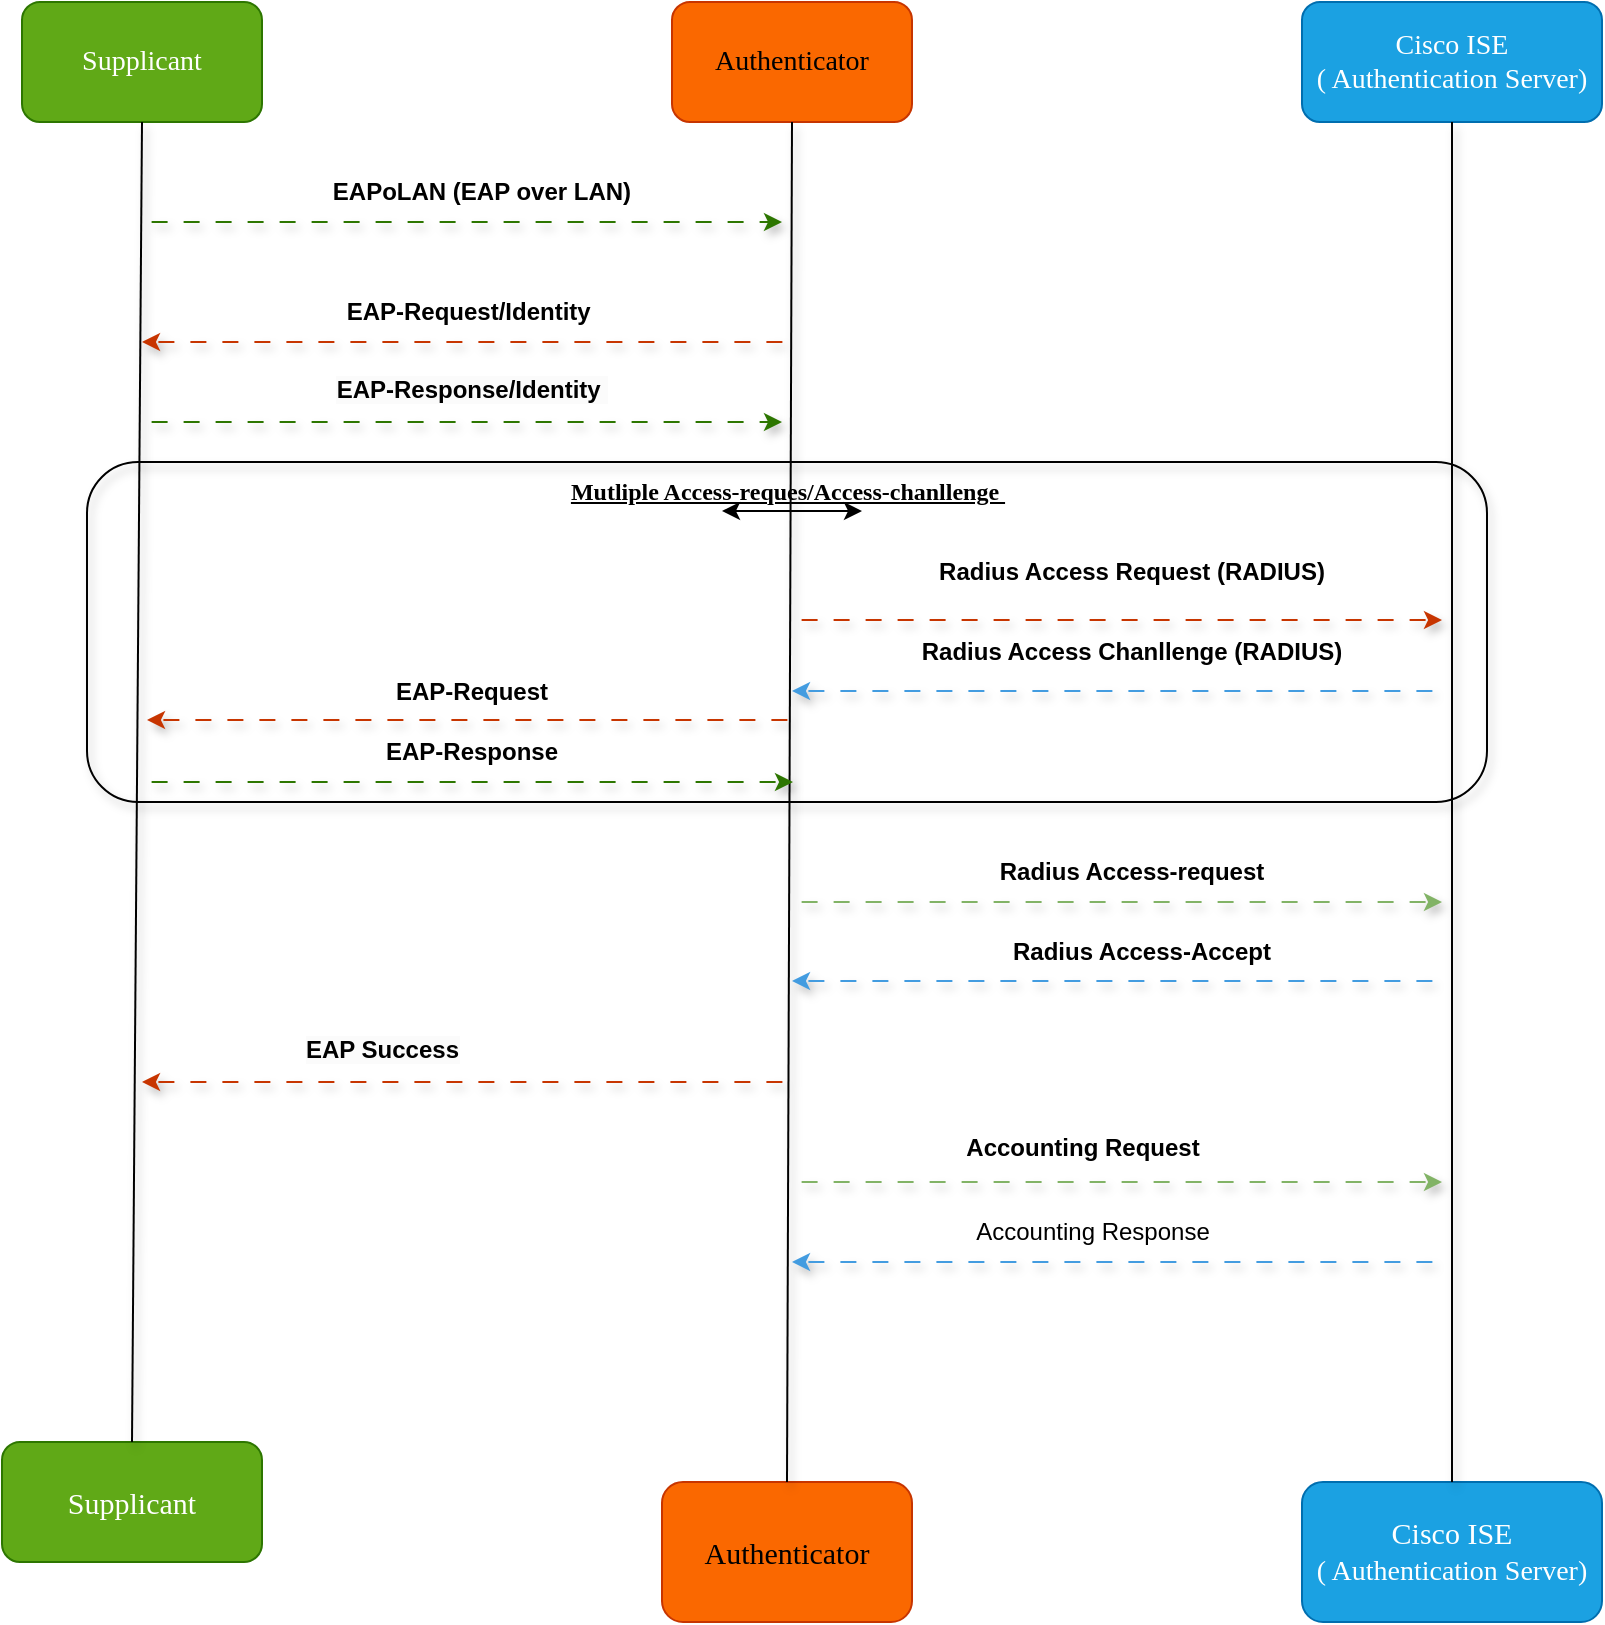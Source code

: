 <mxfile version="24.7.13">
  <diagram name="Page-1" id="75f5sHzMpFJuK_Ih6Fgd">
    <mxGraphModel dx="2455" dy="924" grid="1" gridSize="10" guides="1" tooltips="1" connect="1" arrows="1" fold="1" page="1" pageScale="1" pageWidth="850" pageHeight="1100" math="0" shadow="0">
      <root>
        <mxCell id="0" />
        <mxCell id="1" parent="0" />
        <mxCell id="6NmYGi3LzHl2FKcs8JOB-6" value="&lt;font face=&quot;Tahoma&quot; style=&quot;font-size: 14px;&quot;&gt;Supplicant&lt;/font&gt;" style="rounded=1;whiteSpace=wrap;html=1;fillColor=#60a917;fontColor=#ffffff;strokeColor=#2D7600;" parent="1" vertex="1">
          <mxGeometry x="40" y="60" width="120" height="60" as="geometry" />
        </mxCell>
        <mxCell id="6NmYGi3LzHl2FKcs8JOB-8" value="&lt;font style=&quot;font-size: 14px;&quot;&gt;Authenticator&lt;/font&gt;" style="rounded=1;whiteSpace=wrap;html=1;fillColor=#fa6800;fontColor=#000000;strokeColor=#C73500;fontFamily=Tahoma;" parent="1" vertex="1">
          <mxGeometry x="365" y="60" width="120" height="60" as="geometry" />
        </mxCell>
        <mxCell id="6NmYGi3LzHl2FKcs8JOB-9" value="&lt;font style=&quot;font-size: 15px;&quot;&gt;Supplicant&lt;/font&gt;" style="rounded=1;whiteSpace=wrap;html=1;fontFamily=Tahoma;fillColor=#60a917;fontColor=#ffffff;strokeColor=#2D7600;" parent="1" vertex="1">
          <mxGeometry x="30" y="780" width="130" height="60" as="geometry" />
        </mxCell>
        <mxCell id="6NmYGi3LzHl2FKcs8JOB-10" value="&lt;font style=&quot;font-size: 15px;&quot;&gt;Authenticator&lt;/font&gt;" style="rounded=1;whiteSpace=wrap;html=1;fontFamily=Tahoma;fillColor=#fa6800;fontColor=#000000;strokeColor=#C73500;" parent="1" vertex="1">
          <mxGeometry x="360" y="800" width="125" height="70" as="geometry" />
        </mxCell>
        <mxCell id="6NmYGi3LzHl2FKcs8JOB-13" value="" style="endArrow=none;html=1;rounded=0;entryX=0.5;entryY=1;entryDx=0;entryDy=0;exitX=0.5;exitY=0;exitDx=0;exitDy=0;targetPerimeterSpacing=0;shadow=1;" parent="1" source="6NmYGi3LzHl2FKcs8JOB-9" target="6NmYGi3LzHl2FKcs8JOB-6" edge="1">
          <mxGeometry width="50" height="50" relative="1" as="geometry">
            <mxPoint x="60" y="250" as="sourcePoint" />
            <mxPoint x="110" y="200" as="targetPoint" />
          </mxGeometry>
        </mxCell>
        <mxCell id="6NmYGi3LzHl2FKcs8JOB-14" value="" style="endArrow=none;html=1;rounded=0;exitX=0.5;exitY=0;exitDx=0;exitDy=0;entryX=0.5;entryY=1;entryDx=0;entryDy=0;shadow=1;" parent="1" source="6NmYGi3LzHl2FKcs8JOB-10" target="6NmYGi3LzHl2FKcs8JOB-8" edge="1">
          <mxGeometry width="50" height="50" relative="1" as="geometry">
            <mxPoint x="424.58" y="570" as="sourcePoint" />
            <mxPoint x="425" y="180" as="targetPoint" />
          </mxGeometry>
        </mxCell>
        <mxCell id="6NmYGi3LzHl2FKcs8JOB-16" value="&lt;font style=&quot;font-size: 14px;&quot;&gt;Cisco ISE&lt;/font&gt;&lt;div&gt;&lt;font style=&quot;font-size: 14px;&quot;&gt;( Authentication Server)&lt;/font&gt;&lt;/div&gt;" style="rounded=1;whiteSpace=wrap;html=1;fillColor=#1ba1e2;fontColor=#ffffff;strokeColor=#006EAF;fontFamily=Tahoma;" parent="1" vertex="1">
          <mxGeometry x="680" y="60" width="150" height="60" as="geometry" />
        </mxCell>
        <mxCell id="6NmYGi3LzHl2FKcs8JOB-17" value="&lt;font style=&quot;font-size: 15px;&quot;&gt;Cisco ISE&lt;/font&gt;&lt;div&gt;&lt;font style=&quot;font-size: 15px;&quot;&gt;&lt;span style=&quot;font-size: 14px;&quot;&gt;( Authentication Server)&lt;/span&gt;&lt;br&gt;&lt;/font&gt;&lt;/div&gt;" style="rounded=1;whiteSpace=wrap;html=1;fontFamily=Tahoma;fillColor=#1ba1e2;fontColor=#ffffff;strokeColor=#006EAF;" parent="1" vertex="1">
          <mxGeometry x="680" y="800" width="150" height="70" as="geometry" />
        </mxCell>
        <mxCell id="6NmYGi3LzHl2FKcs8JOB-18" value="" style="endArrow=none;html=1;rounded=0;entryX=0.5;entryY=1;entryDx=0;entryDy=0;exitX=0.5;exitY=0;exitDx=0;exitDy=0;shadow=1;" parent="1" source="6NmYGi3LzHl2FKcs8JOB-17" target="6NmYGi3LzHl2FKcs8JOB-16" edge="1">
          <mxGeometry width="50" height="50" relative="1" as="geometry">
            <mxPoint x="739.58" y="570" as="sourcePoint" />
            <mxPoint x="739.58" y="150" as="targetPoint" />
          </mxGeometry>
        </mxCell>
        <mxCell id="6NmYGi3LzHl2FKcs8JOB-19" value="" style="endArrow=classic;html=1;rounded=0;fillColor=#60a917;strokeColor=#2D7600;flowAnimation=1;shadow=1;" parent="1" edge="1">
          <mxGeometry width="50" height="50" relative="1" as="geometry">
            <mxPoint x="100" y="170" as="sourcePoint" />
            <mxPoint x="420" y="170" as="targetPoint" />
          </mxGeometry>
        </mxCell>
        <mxCell id="6NmYGi3LzHl2FKcs8JOB-20" value="" style="endArrow=classic;html=1;rounded=0;fillColor=#fa6800;flowAnimation=1;strokeColor=#C73500;shadow=1;" parent="1" edge="1">
          <mxGeometry width="50" height="50" relative="1" as="geometry">
            <mxPoint x="425" y="230" as="sourcePoint" />
            <mxPoint x="100" y="230" as="targetPoint" />
          </mxGeometry>
        </mxCell>
        <mxCell id="6NmYGi3LzHl2FKcs8JOB-21" value="" style="endArrow=classic;html=1;rounded=0;flowAnimation=1;fillColor=#60a917;strokeColor=#2D7600;shadow=1;" parent="1" edge="1">
          <mxGeometry width="50" height="50" relative="1" as="geometry">
            <mxPoint x="100" y="270" as="sourcePoint" />
            <mxPoint x="420" y="270" as="targetPoint" />
          </mxGeometry>
        </mxCell>
        <mxCell id="6NmYGi3LzHl2FKcs8JOB-22" value="" style="endArrow=classic;html=1;rounded=0;fillColor=#fa6800;strokeColor=#C73500;flowAnimation=1;shadow=1;" parent="1" edge="1">
          <mxGeometry width="50" height="50" relative="1" as="geometry">
            <mxPoint x="425" y="369" as="sourcePoint" />
            <mxPoint x="750" y="369" as="targetPoint" />
          </mxGeometry>
        </mxCell>
        <mxCell id="6NmYGi3LzHl2FKcs8JOB-24" value="" style="endArrow=classic;html=1;rounded=0;fillColor=#fa6800;strokeColor=#C73500;flowAnimation=1;shadow=1;" parent="1" edge="1">
          <mxGeometry width="50" height="50" relative="1" as="geometry">
            <mxPoint x="427.5" y="419" as="sourcePoint" />
            <mxPoint x="102.5" y="419" as="targetPoint" />
          </mxGeometry>
        </mxCell>
        <mxCell id="6NmYGi3LzHl2FKcs8JOB-25" value="" style="endArrow=classic;html=1;rounded=0;fillColor=#60a917;strokeColor=#2D7600;flowAnimation=1;shadow=1;" parent="1" edge="1">
          <mxGeometry width="50" height="50" relative="1" as="geometry">
            <mxPoint x="100" y="450" as="sourcePoint" />
            <mxPoint x="425.5" y="450" as="targetPoint" />
          </mxGeometry>
        </mxCell>
        <mxCell id="6NmYGi3LzHl2FKcs8JOB-26" value="" style="endArrow=classic;html=1;rounded=0;fillColor=#dae8fc;strokeColor=#439CE0;flowAnimation=1;shadow=1;" parent="1" edge="1">
          <mxGeometry width="50" height="50" relative="1" as="geometry">
            <mxPoint x="750" y="404.5" as="sourcePoint" />
            <mxPoint x="425" y="404.5" as="targetPoint" />
          </mxGeometry>
        </mxCell>
        <mxCell id="6NmYGi3LzHl2FKcs8JOB-27" value="" style="endArrow=classic;html=1;rounded=0;fillColor=#d5e8d4;strokeColor=#82b366;flowAnimation=1;shadow=1;" parent="1" edge="1">
          <mxGeometry width="50" height="50" relative="1" as="geometry">
            <mxPoint x="425" y="510" as="sourcePoint" />
            <mxPoint x="750" y="510" as="targetPoint" />
          </mxGeometry>
        </mxCell>
        <mxCell id="6NmYGi3LzHl2FKcs8JOB-28" value="" style="endArrow=classic;html=1;rounded=0;fillColor=#ffe6cc;strokeColor=#439CE0;flowAnimation=1;shadow=1;" parent="1" edge="1">
          <mxGeometry width="50" height="50" relative="1" as="geometry">
            <mxPoint x="750" y="549.5" as="sourcePoint" />
            <mxPoint x="425" y="549.5" as="targetPoint" />
          </mxGeometry>
        </mxCell>
        <mxCell id="6NmYGi3LzHl2FKcs8JOB-30" value="" style="endArrow=classic;html=1;rounded=0;fillColor=#fa6800;strokeColor=#C73500;flowAnimation=1;shadow=1;" parent="1" edge="1">
          <mxGeometry width="50" height="50" relative="1" as="geometry">
            <mxPoint x="425" y="600" as="sourcePoint" />
            <mxPoint x="100" y="600" as="targetPoint" />
          </mxGeometry>
        </mxCell>
        <mxCell id="6NmYGi3LzHl2FKcs8JOB-31" value="EAPoLAN (EAP over LAN)" style="text;strokeColor=none;align=center;fillColor=none;html=1;verticalAlign=middle;whiteSpace=wrap;rounded=0;fontStyle=1" parent="1" vertex="1">
          <mxGeometry x="190" y="140" width="160" height="30" as="geometry" />
        </mxCell>
        <mxCell id="6NmYGi3LzHl2FKcs8JOB-32" value="EAP-Request/Identity&amp;nbsp;" style="text;strokeColor=none;align=center;fillColor=none;html=1;verticalAlign=middle;whiteSpace=wrap;rounded=0;fontStyle=1" parent="1" vertex="1">
          <mxGeometry x="140" y="200" width="250" height="30" as="geometry" />
        </mxCell>
        <mxCell id="6NmYGi3LzHl2FKcs8JOB-34" value="&lt;span style=&quot;color: rgb(0, 0, 0); font-family: Helvetica; font-size: 12px; font-style: normal; font-variant-ligatures: normal; font-variant-caps: normal; letter-spacing: normal; orphans: 2; text-indent: 0px; text-transform: none; widows: 2; word-spacing: 0px; -webkit-text-stroke-width: 0px; white-space: normal; background-color: rgb(251, 251, 251); text-decoration-thickness: initial; text-decoration-style: initial; text-decoration-color: initial; float: none; display: inline !important;&quot;&gt;EAP-Response/Identity&amp;nbsp;&lt;/span&gt;" style="text;whiteSpace=wrap;html=1;align=center;fontStyle=1" parent="1" vertex="1">
          <mxGeometry x="125" y="240" width="280" height="20" as="geometry" />
        </mxCell>
        <mxCell id="6NmYGi3LzHl2FKcs8JOB-35" value="Radius Access Request (RADIUS)" style="text;strokeColor=none;align=center;fillColor=none;html=1;verticalAlign=middle;whiteSpace=wrap;rounded=0;fontStyle=1" parent="1" vertex="1">
          <mxGeometry x="495" y="330" width="200" height="30" as="geometry" />
        </mxCell>
        <mxCell id="6NmYGi3LzHl2FKcs8JOB-36" value="Radius Access Chanllenge (RADIUS)" style="text;strokeColor=none;align=center;fillColor=none;html=1;verticalAlign=middle;whiteSpace=wrap;rounded=0;fontStyle=1" parent="1" vertex="1">
          <mxGeometry x="480" y="370" width="230" height="30" as="geometry" />
        </mxCell>
        <mxCell id="6NmYGi3LzHl2FKcs8JOB-37" value="EAP-Request" style="text;strokeColor=none;align=center;fillColor=none;html=1;verticalAlign=middle;whiteSpace=wrap;rounded=0;fontStyle=1" parent="1" vertex="1">
          <mxGeometry x="190" y="390" width="150" height="30" as="geometry" />
        </mxCell>
        <mxCell id="6NmYGi3LzHl2FKcs8JOB-38" value="EAP-Response" style="text;strokeColor=none;align=center;fillColor=none;html=1;verticalAlign=middle;whiteSpace=wrap;rounded=0;fontStyle=1" parent="1" vertex="1">
          <mxGeometry x="190" y="420" width="150" height="30" as="geometry" />
        </mxCell>
        <mxCell id="6NmYGi3LzHl2FKcs8JOB-42" value="Radius Access-request" style="text;strokeColor=none;align=center;fillColor=none;html=1;verticalAlign=middle;whiteSpace=wrap;rounded=0;fontStyle=1;fontSize=12;" parent="1" vertex="1">
          <mxGeometry x="520" y="480" width="150" height="30" as="geometry" />
        </mxCell>
        <mxCell id="6NmYGi3LzHl2FKcs8JOB-43" value="Radius Access-Accept" style="text;strokeColor=none;align=center;fillColor=none;html=1;verticalAlign=middle;whiteSpace=wrap;rounded=0;fontStyle=1" parent="1" vertex="1">
          <mxGeometry x="485" y="520" width="230" height="30" as="geometry" />
        </mxCell>
        <mxCell id="6NmYGi3LzHl2FKcs8JOB-47" value="&lt;span style=&quot;color: rgb(0, 0, 0); font-family: Helvetica; font-size: 12px; font-style: normal; font-variant-ligatures: normal; font-variant-caps: normal; letter-spacing: normal; orphans: 2; text-align: center; text-indent: 0px; text-transform: none; widows: 2; word-spacing: 0px; -webkit-text-stroke-width: 0px; white-space: normal; background-color: rgb(251, 251, 251); text-decoration-thickness: initial; text-decoration-style: initial; text-decoration-color: initial; float: none; display: inline !important;&quot;&gt;EAP Success&lt;/span&gt;" style="text;whiteSpace=wrap;html=1;fontStyle=1" parent="1" vertex="1">
          <mxGeometry x="180" y="570" width="250" height="40" as="geometry" />
        </mxCell>
        <mxCell id="6NmYGi3LzHl2FKcs8JOB-48" value="" style="endArrow=classic;html=1;rounded=0;fillColor=#d5e8d4;strokeColor=#82b366;flowAnimation=1;shadow=1;" parent="1" edge="1">
          <mxGeometry width="50" height="50" relative="1" as="geometry">
            <mxPoint x="425" y="650" as="sourcePoint" />
            <mxPoint x="750" y="650" as="targetPoint" />
          </mxGeometry>
        </mxCell>
        <mxCell id="6NmYGi3LzHl2FKcs8JOB-49" value="" style="endArrow=classic;html=1;rounded=0;fillColor=#ffe6cc;strokeColor=#439CE0;flowAnimation=1;shadow=1;" parent="1" edge="1">
          <mxGeometry width="50" height="50" relative="1" as="geometry">
            <mxPoint x="750" y="690" as="sourcePoint" />
            <mxPoint x="425" y="690" as="targetPoint" />
          </mxGeometry>
        </mxCell>
        <mxCell id="6NmYGi3LzHl2FKcs8JOB-51" value="&lt;b&gt;Accounting Request&lt;/b&gt;" style="text;html=1;align=center;verticalAlign=middle;resizable=0;points=[];autosize=1;strokeColor=none;fillColor=none;" parent="1" vertex="1">
          <mxGeometry x="500" y="618" width="140" height="30" as="geometry" />
        </mxCell>
        <mxCell id="6NmYGi3LzHl2FKcs8JOB-56" value="Accounting Response" style="text;html=1;align=center;verticalAlign=middle;resizable=0;points=[];autosize=1;strokeColor=none;fillColor=none;" parent="1" vertex="1">
          <mxGeometry x="505" y="660" width="140" height="30" as="geometry" />
        </mxCell>
        <mxCell id="hbMADbsPhS7YppK_-RZC-1" value="" style="rounded=1;whiteSpace=wrap;html=1;fillColor=none;glass=1;shadow=1;" vertex="1" parent="1">
          <mxGeometry x="72.5" y="290" width="700" height="170" as="geometry" />
        </mxCell>
        <mxCell id="hbMADbsPhS7YppK_-RZC-5" value="" style="endArrow=classic;startArrow=classic;html=1;rounded=0;" edge="1" parent="1">
          <mxGeometry width="50" height="50" relative="1" as="geometry">
            <mxPoint x="390" y="314.5" as="sourcePoint" />
            <mxPoint x="460" y="314.5" as="targetPoint" />
          </mxGeometry>
        </mxCell>
        <mxCell id="hbMADbsPhS7YppK_-RZC-6" value="&lt;b&gt;&lt;u&gt;&lt;font face=&quot;Georgia&quot;&gt;Mutliple Access-reques/Access-chanllenge&amp;nbsp;&lt;/font&gt;&lt;/u&gt;&lt;/b&gt;" style="text;strokeColor=none;align=center;fillColor=none;html=1;verticalAlign=middle;whiteSpace=wrap;rounded=0;" vertex="1" parent="1">
          <mxGeometry x="282.5" y="290" width="280" height="30" as="geometry" />
        </mxCell>
      </root>
    </mxGraphModel>
  </diagram>
</mxfile>
